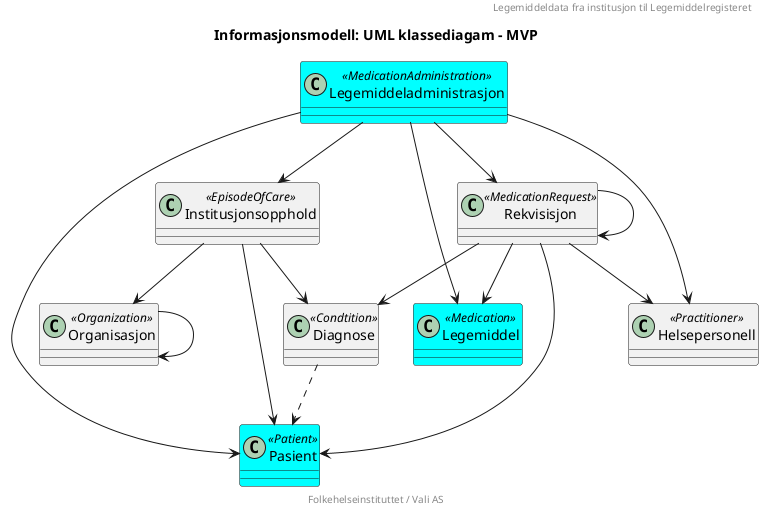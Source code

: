 @startuml

header "Legemiddeldata fra institusjon til Legemiddelregisteret"
title "Informasjonsmodell: UML klassediagam - MVP"
footer "Folkehelseinstituttet / Vali AS"

class Pasient <<Patient>> #cyan {
}

class Legemiddeladministrasjon <<MedicationAdministration>> #cyan {
}

Legemiddeladministrasjon --> Legemiddel 
Legemiddeladministrasjon --> Pasient
Legemiddeladministrasjon --> Helsepersonell
Legemiddeladministrasjon --> Rekvisisjon
Legemiddeladministrasjon --> Institusjonsopphold

class Legemiddel <<Medication>> #cyan {
}

class Helsepersonell <<Practitioner>> {
}
class Organisasjon <<Organization>> {
}

Organisasjon --> Organisasjon

class Institusjonsopphold <<EpisodeOfCare>> {
}

Institusjonsopphold --> Pasient
Institusjonsopphold --> Organisasjon
Institusjonsopphold --> Diagnose

class Diagnose <<Condtition>> {
}

Diagnose ..> Pasient

class Rekvisisjon <<MedicationRequest>> {
}

Rekvisisjon --> Diagnose
Rekvisisjon --> Legemiddel
Rekvisisjon --> Pasient
Rekvisisjon --> Helsepersonell
Rekvisisjon --> Rekvisisjon

@enduml


